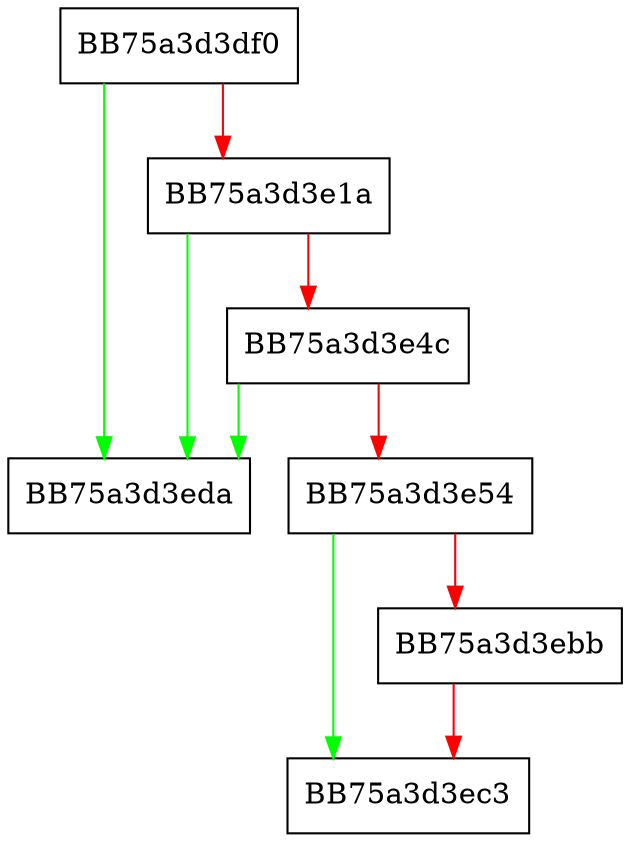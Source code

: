 digraph Deserialize {
  node [shape="box"];
  graph [splines=ortho];
  BB75a3d3df0 -> BB75a3d3eda [color="green"];
  BB75a3d3df0 -> BB75a3d3e1a [color="red"];
  BB75a3d3e1a -> BB75a3d3eda [color="green"];
  BB75a3d3e1a -> BB75a3d3e4c [color="red"];
  BB75a3d3e4c -> BB75a3d3eda [color="green"];
  BB75a3d3e4c -> BB75a3d3e54 [color="red"];
  BB75a3d3e54 -> BB75a3d3ec3 [color="green"];
  BB75a3d3e54 -> BB75a3d3ebb [color="red"];
  BB75a3d3ebb -> BB75a3d3ec3 [color="red"];
}